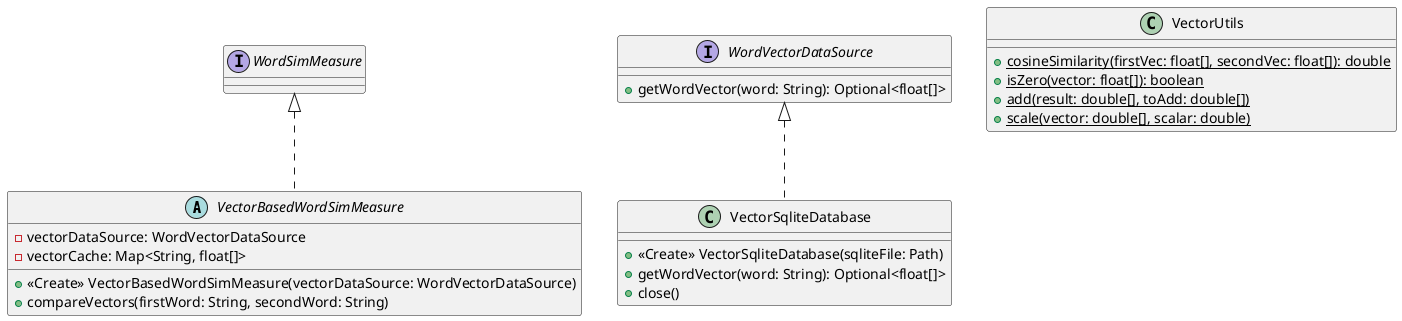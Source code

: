 @startuml
abstract class VectorBasedWordSimMeasure {
- vectorDataSource: WordVectorDataSource
- vectorCache: Map<String, float[]>

+ <<Create>> VectorBasedWordSimMeasure(vectorDataSource: WordVectorDataSource)
+ compareVectors(firstWord: String, secondWord: String)
}

interface WordSimMeasure
WordSimMeasure <|.. VectorBasedWordSimMeasure

interface WordVectorDataSource {
+ getWordVector(word: String): Optional<float[]>
}
WordVectorDataSource <|.. VectorSqliteDatabase
class VectorSqliteDatabase {
+ <<Create>> VectorSqliteDatabase(sqliteFile: Path)
+ getWordVector(word: String): Optional<float[]>
+ close()
}

class VectorUtils {
+{static} cosineSimilarity(firstVec: float[], secondVec: float[]): double
+{static} isZero(vector: float[]): boolean
+{static} add(result: double[], toAdd: double[])
+{static} scale(vector: double[], scalar: double)
}

@enduml
